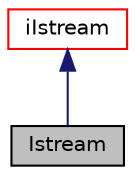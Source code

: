 digraph "Istream"
{
 // LATEX_PDF_SIZE
  edge [fontname="Helvetica",fontsize="10",labelfontname="Helvetica",labelfontsize="10"];
  node [fontname="Helvetica",fontsize="10",shape=record];
  Node1 [label="Istream",height=0.2,width=0.4,color="black", fillcolor="grey75", style="filled", fontcolor="black",tooltip="Standard input stream for binary and ascii data."];
  Node2 -> Node1 [dir="back",color="midnightblue",fontsize="10",style="solid",fontname="Helvetica"];
  Node2 [label="iIstream",height=0.2,width=0.4,color="red", fillcolor="white", style="filled",URL="$classpFlow_1_1iIstream.html",tooltip="Interface class for any input stream"];
}
